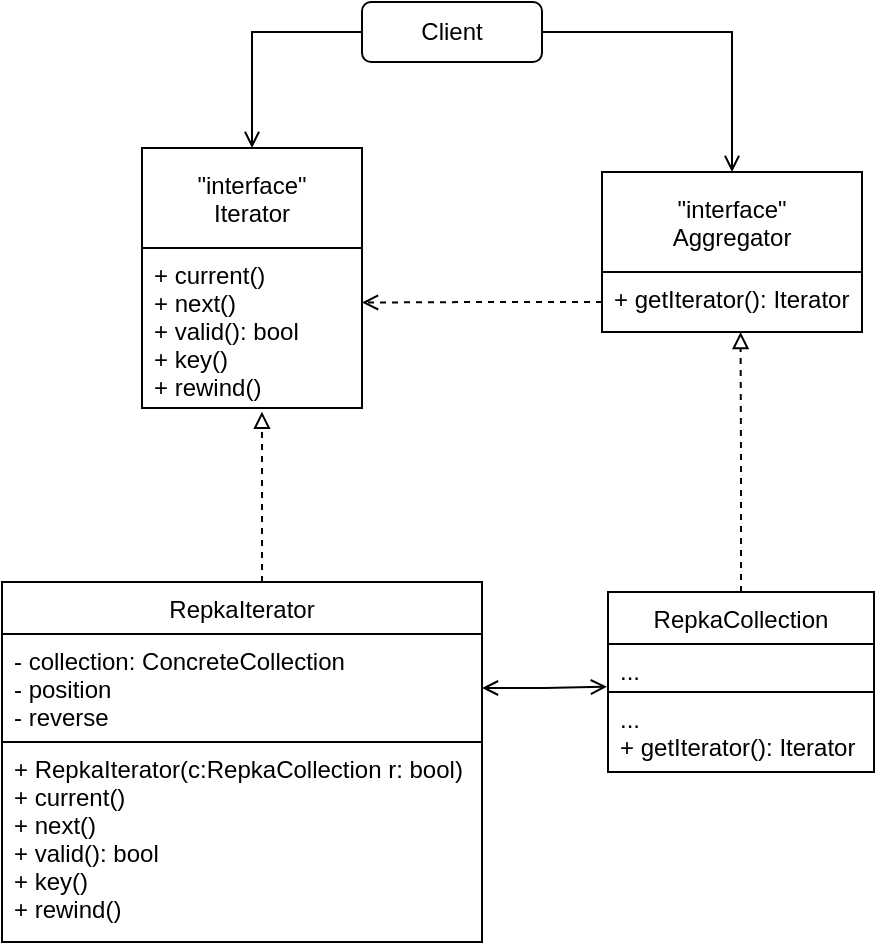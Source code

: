 <mxfile version="14.6.13" type="device"><diagram id="nMg_6DwsvWBA-sahsdUk" name="Страница 1"><mxGraphModel dx="852" dy="534" grid="1" gridSize="10" guides="1" tooltips="1" connect="1" arrows="1" fold="1" page="1" pageScale="1" pageWidth="827" pageHeight="1169" math="0" shadow="0"><root><mxCell id="0"/><mxCell id="1" parent="0"/><mxCell id="KNF-PZrTY3suGhNXOLx4-15" style="edgeStyle=orthogonalEdgeStyle;rounded=0;orthogonalLoop=1;jettySize=auto;html=1;entryX=0.5;entryY=0;entryDx=0;entryDy=0;exitX=0;exitY=0.5;exitDx=0;exitDy=0;endArrow=open;endFill=0;" edge="1" parent="1" source="KNF-PZrTY3suGhNXOLx4-1" target="KNF-PZrTY3suGhNXOLx4-2"><mxGeometry relative="1" as="geometry"/></mxCell><mxCell id="KNF-PZrTY3suGhNXOLx4-16" style="edgeStyle=orthogonalEdgeStyle;rounded=0;orthogonalLoop=1;jettySize=auto;html=1;entryX=0.5;entryY=0;entryDx=0;entryDy=0;endArrow=open;endFill=0;" edge="1" parent="1" source="KNF-PZrTY3suGhNXOLx4-1" target="KNF-PZrTY3suGhNXOLx4-6"><mxGeometry relative="1" as="geometry"/></mxCell><mxCell id="KNF-PZrTY3suGhNXOLx4-1" value="Client" style="rounded=1;whiteSpace=wrap;html=1;" vertex="1" parent="1"><mxGeometry x="350" y="250" width="90" height="30" as="geometry"/></mxCell><mxCell id="KNF-PZrTY3suGhNXOLx4-2" value="&quot;interface&quot;&#10;Iterator" style="swimlane;fontStyle=0;childLayout=stackLayout;horizontal=1;startSize=50;horizontalStack=0;resizeParent=1;resizeParentMax=0;resizeLast=0;collapsible=1;marginBottom=0;" vertex="1" parent="1"><mxGeometry x="240" y="323" width="110" height="130" as="geometry"/></mxCell><mxCell id="KNF-PZrTY3suGhNXOLx4-3" value="+ current()&#10;+ next()&#10;+ valid(): bool&#10;+ key()&#10;+ rewind()" style="text;strokeColor=none;fillColor=none;align=left;verticalAlign=top;spacingLeft=4;spacingRight=4;overflow=hidden;rotatable=0;points=[[0,0.5],[1,0.5]];portConstraint=eastwest;" vertex="1" parent="KNF-PZrTY3suGhNXOLx4-2"><mxGeometry y="50" width="110" height="80" as="geometry"/></mxCell><mxCell id="KNF-PZrTY3suGhNXOLx4-6" value="&quot;interface&quot;&#10;Aggregator" style="swimlane;fontStyle=0;childLayout=stackLayout;horizontal=1;startSize=50;horizontalStack=0;resizeParent=1;resizeParentMax=0;resizeLast=0;collapsible=1;marginBottom=0;" vertex="1" parent="1"><mxGeometry x="470" y="335" width="130" height="80" as="geometry"/></mxCell><mxCell id="KNF-PZrTY3suGhNXOLx4-7" value="+ getIterator(): Iterator" style="text;strokeColor=none;fillColor=none;align=left;verticalAlign=top;spacingLeft=4;spacingRight=4;overflow=hidden;rotatable=0;points=[[0,0.5],[1,0.5]];portConstraint=eastwest;" vertex="1" parent="KNF-PZrTY3suGhNXOLx4-6"><mxGeometry y="50" width="130" height="30" as="geometry"/></mxCell><mxCell id="KNF-PZrTY3suGhNXOLx4-18" style="edgeStyle=orthogonalEdgeStyle;rounded=0;orthogonalLoop=1;jettySize=auto;html=1;entryX=0.545;entryY=1.023;entryDx=0;entryDy=0;entryPerimeter=0;dashed=1;endArrow=block;endFill=0;" edge="1" parent="1" source="KNF-PZrTY3suGhNXOLx4-8" target="KNF-PZrTY3suGhNXOLx4-3"><mxGeometry relative="1" as="geometry"><Array as="points"><mxPoint x="300" y="470"/><mxPoint x="300" y="470"/></Array></mxGeometry></mxCell><mxCell id="KNF-PZrTY3suGhNXOLx4-8" value="RepkaIterator" style="swimlane;fontStyle=0;childLayout=stackLayout;horizontal=1;startSize=26;horizontalStack=0;resizeParent=1;resizeParentMax=0;resizeLast=0;collapsible=1;marginBottom=0;" vertex="1" parent="1"><mxGeometry x="170" y="540" width="240" height="180" as="geometry"/></mxCell><mxCell id="KNF-PZrTY3suGhNXOLx4-9" value="- collection: ConcreteCollection&#10;- position&#10;- reverse" style="text;strokeColor=#000000;fillColor=none;align=left;verticalAlign=top;spacingLeft=4;spacingRight=4;overflow=hidden;rotatable=0;points=[[0,0.5],[1,0.5]];portConstraint=eastwest;" vertex="1" parent="KNF-PZrTY3suGhNXOLx4-8"><mxGeometry y="26" width="240" height="54" as="geometry"/></mxCell><mxCell id="KNF-PZrTY3suGhNXOLx4-11" value="+ RepkaIterator(c:RepkaCollection r: bool)&#10;+ current()&#10;+ next()&#10;+ valid(): bool&#10;+ key()&#10;+ rewind()" style="text;strokeColor=none;fillColor=none;align=left;verticalAlign=top;spacingLeft=4;spacingRight=4;overflow=hidden;rotatable=0;points=[[0,0.5],[1,0.5]];portConstraint=eastwest;" vertex="1" parent="KNF-PZrTY3suGhNXOLx4-8"><mxGeometry y="80" width="240" height="100" as="geometry"/></mxCell><mxCell id="KNF-PZrTY3suGhNXOLx4-19" style="edgeStyle=orthogonalEdgeStyle;rounded=0;orthogonalLoop=1;jettySize=auto;html=1;entryX=0.533;entryY=1;entryDx=0;entryDy=0;entryPerimeter=0;dashed=1;endArrow=block;endFill=0;" edge="1" parent="1" source="KNF-PZrTY3suGhNXOLx4-12" target="KNF-PZrTY3suGhNXOLx4-7"><mxGeometry relative="1" as="geometry"/></mxCell><mxCell id="KNF-PZrTY3suGhNXOLx4-12" value="RepkaCollection" style="swimlane;fontStyle=0;childLayout=stackLayout;horizontal=1;startSize=26;horizontalStack=0;resizeParent=1;resizeParentMax=0;resizeLast=0;collapsible=1;marginBottom=0;" vertex="1" parent="1"><mxGeometry x="473" y="545" width="133" height="90" as="geometry"/></mxCell><mxCell id="KNF-PZrTY3suGhNXOLx4-13" value="..." style="text;strokeColor=#000000;fillColor=none;align=left;verticalAlign=top;spacingLeft=4;spacingRight=4;overflow=hidden;rotatable=0;points=[[0,0.5],[1,0.5]];portConstraint=eastwest;" vertex="1" parent="KNF-PZrTY3suGhNXOLx4-12"><mxGeometry y="26" width="133" height="24" as="geometry"/></mxCell><mxCell id="KNF-PZrTY3suGhNXOLx4-14" value="...&#10;+ getIterator(): Iterator" style="text;strokeColor=none;fillColor=none;align=left;verticalAlign=top;spacingLeft=4;spacingRight=4;overflow=hidden;rotatable=0;points=[[0,0.5],[1,0.5]];portConstraint=eastwest;" vertex="1" parent="KNF-PZrTY3suGhNXOLx4-12"><mxGeometry y="50" width="133" height="40" as="geometry"/></mxCell><mxCell id="KNF-PZrTY3suGhNXOLx4-17" style="edgeStyle=orthogonalEdgeStyle;rounded=0;orthogonalLoop=1;jettySize=auto;html=1;entryX=1;entryY=0.341;entryDx=0;entryDy=0;entryPerimeter=0;endArrow=open;endFill=0;dashed=1;" edge="1" parent="1" source="KNF-PZrTY3suGhNXOLx4-7" target="KNF-PZrTY3suGhNXOLx4-3"><mxGeometry relative="1" as="geometry"/></mxCell><mxCell id="KNF-PZrTY3suGhNXOLx4-20" style="edgeStyle=orthogonalEdgeStyle;rounded=0;orthogonalLoop=1;jettySize=auto;html=1;endArrow=open;endFill=0;startArrow=open;startFill=0;entryX=-0.004;entryY=0.889;entryDx=0;entryDy=0;entryPerimeter=0;" edge="1" parent="1" source="KNF-PZrTY3suGhNXOLx4-9" target="KNF-PZrTY3suGhNXOLx4-13"><mxGeometry relative="1" as="geometry"><mxPoint x="460" y="588" as="targetPoint"/></mxGeometry></mxCell></root></mxGraphModel></diagram></mxfile>